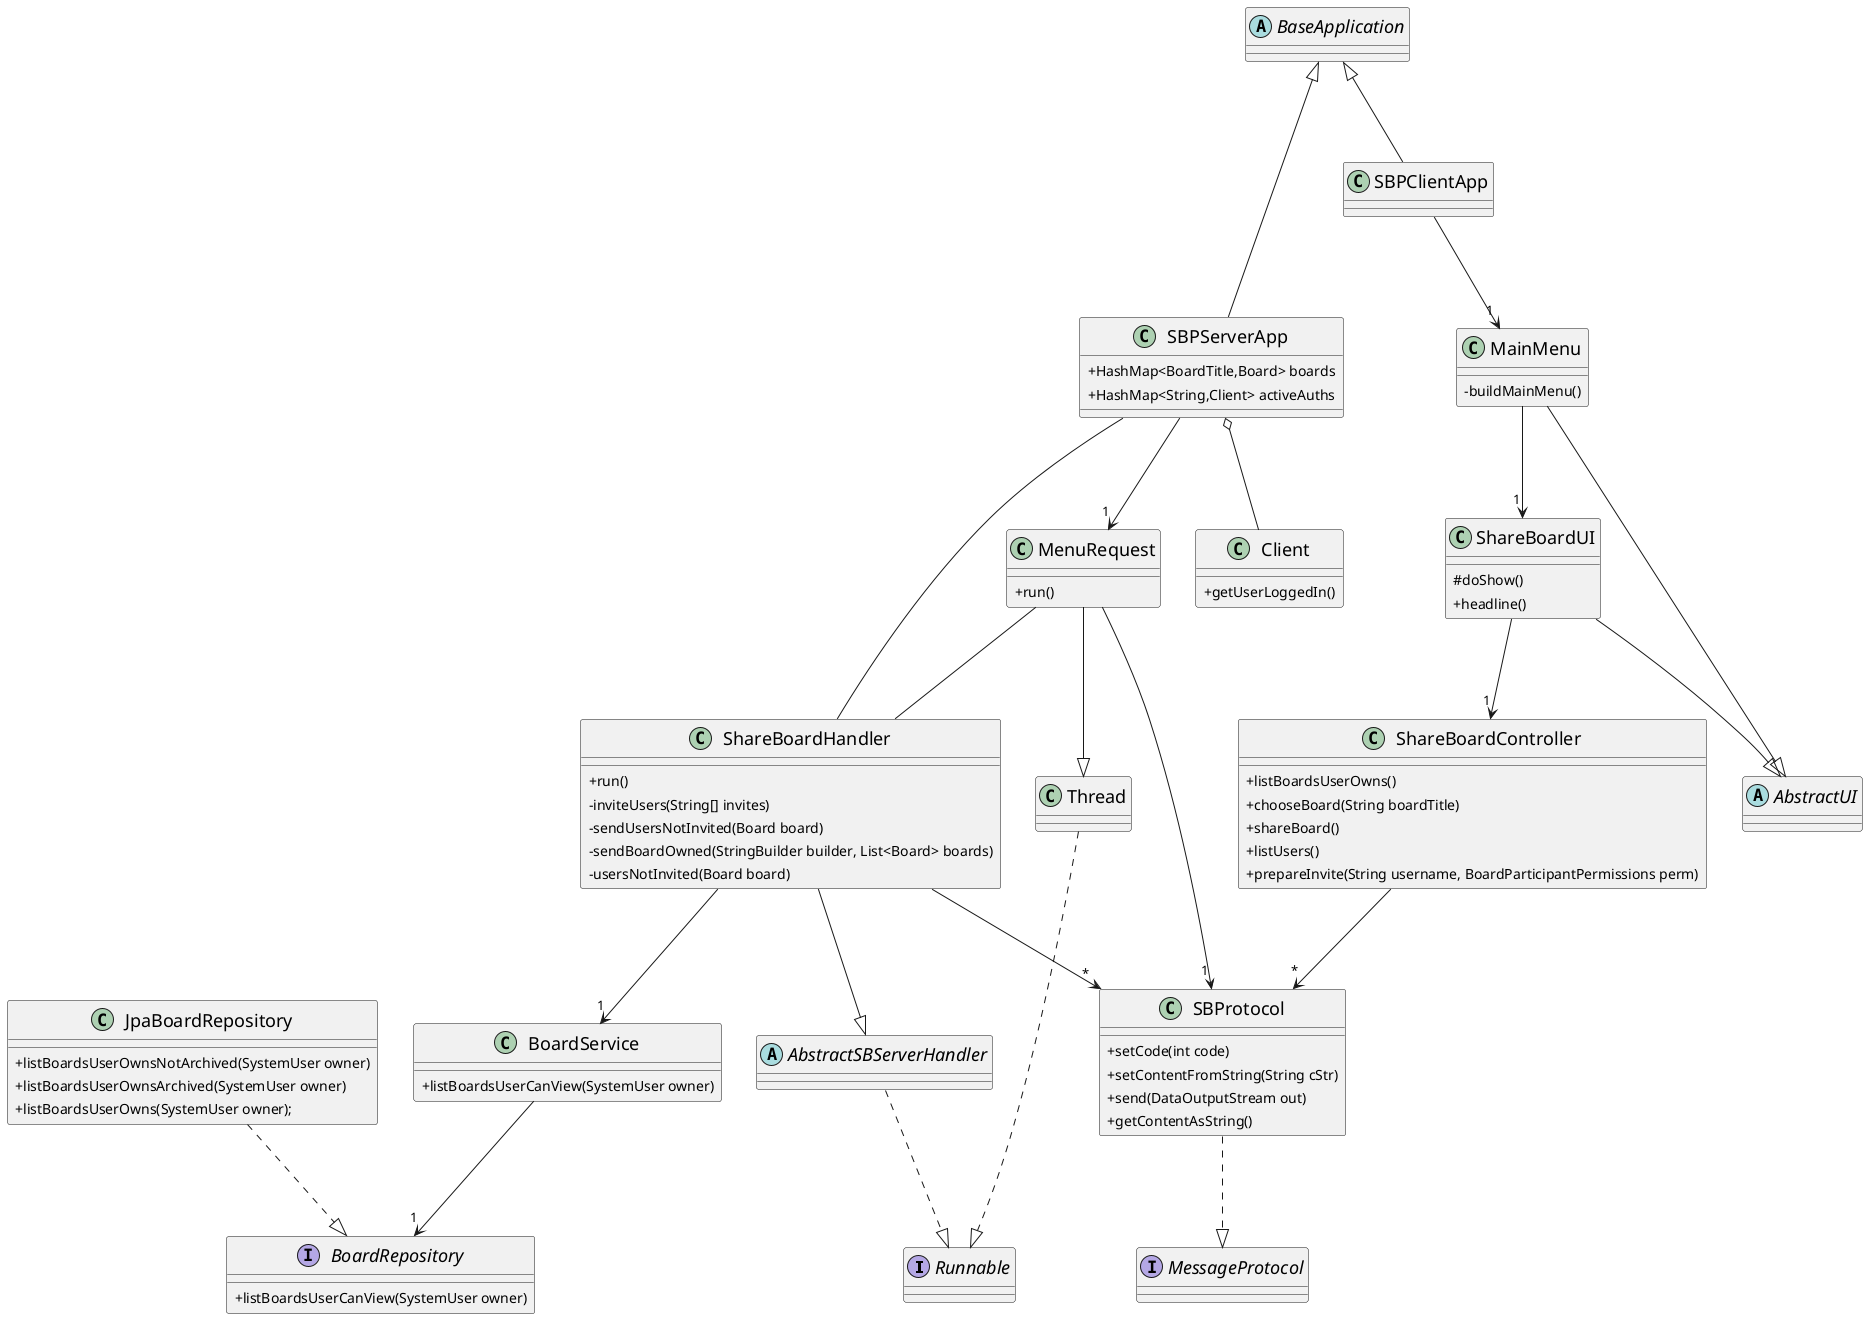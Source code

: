 @startuml
'https://plantuml.com/class-diagram

skinparam classAttributeIconSize 0
skinparam padding 2
skinparam ranksep 100
skinparam classFontSize 18


interface Runnable
interface MessageProtocol

interface BoardRepository
{
  +listBoardsUserCanView(SystemUser owner)
 }

abstract AbstractUI
{
}

class ShareBoardUI
{
    # doShow()
    + headline()
}

class ShareBoardController
{
 + listBoardsUserOwns()
 + chooseBoard(String boardTitle)
 + shareBoard()
 + listUsers()
 + prepareInvite(String username, BoardParticipantPermissions perm)
}

abstract AbstractSBServerHandler{
}

class ShareBoardHandler
{
+ run()
- inviteUsers(String[] invites)
- sendUsersNotInvited(Board board)
- sendBoardOwned(StringBuilder builder, List<Board> boards)
- usersNotInvited(Board board)
}

class SBPServerApp
{
+ HashMap<BoardTitle,Board> boards
+ HashMap<String,Client> activeAuths
}

class MenuRequest
{
+run()
}

interface Runnable
interface MessageProtocol

class SBProtocol
{
 + setCode(int code)
 + setContentFromString(String cStr)
 + send(DataOutputStream out)
 + getContentAsString()

}

class JpaBoardRepository
{
+listBoardsUserOwnsNotArchived(SystemUser owner)
+listBoardsUserOwnsArchived(SystemUser owner)
+listBoardsUserOwns(SystemUser owner);

}

class Client
{
    +getUserLoggedIn()
}

class BoardService
{
 +listBoardsUserCanView(SystemUser owner)
}

class SBPClientApp


abstract class BaseApplication

class MainMenu
{
-buildMainMenu()
}


'extends
ShareBoardUI --|> AbstractUI
MenuRequest --|> Thread
SBPClientApp -up-|> BaseApplication
SBPServerApp -up-|> BaseApplication
SBPServerApp o-- Client
MainMenu --|> AbstractUI

'depends on(imports)
ShareBoardUI --> "1" ShareBoardController
ShareBoardController --> "*" SBProtocol

ShareBoardHandler --|> AbstractSBServerHandler
AbstractSBServerHandler ..|> Runnable
ShareBoardHandler --> "*" SBProtocol

ShareBoardHandler --> "1" BoardService

BoardService  --> "1" BoardRepository

MenuRequest --> "1" SBProtocol
MainMenu --> "1" ShareBoardUI
SBPClientApp --> "1" MainMenu
SBPServerApp --> "1" MenuRequest
MenuRequest -- ShareBoardHandler
ShareBoardHandler -- SBPServerApp



'implements
Thread ..|> Runnable
SBProtocol ..|> MessageProtocol
JpaBoardRepository ..|> BoardRepository



@enduml
